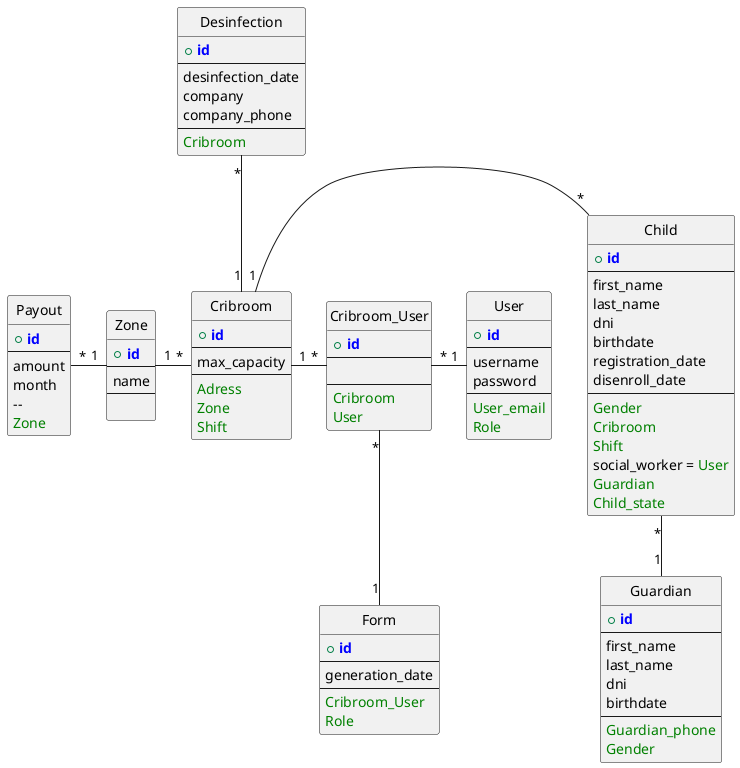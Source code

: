 @startuml

' !define ENTITY
!define PRIMARY_KEY(x) <b><color:blue>x</color></b>
!define FOREIGN_KEY(x) <color:green>x</color>

hide circle


' estado en clases
' table intermedia user cribroom
' rever forms
' buscar plantillas de forms en internet
    ' es algo bastante gral y ya conocido
' dates
' entidades para historial de estados
' guardar periodos de aprobacion
' guardar historial de payout/tarifa
' cambiar nombre por historial de costos
' usar hexadecimal primary keys

' diagramar Form
    ' decision tree con single choice resuelto
    ' queda:
        ' resuelto:
            ' if multiple choice
                ' -> insert Question fk
            ' else
                ' -> Question fk null
            ' eliminar text option in question type
            ' Choice insert nextQuestion fk
                ' -> puede ser null
            
        ' decision tree con multiple choices
        ' question despues de choice sin ser conditionalChoice
' tema forms resuelto implementando Google Forms API
    ' buscar pricing
    ' implementar api
    ' usar django para el manejo de roles
    ' buscar manera mas eficiente para visualizacion de data
' diagram states en entities ( deleted = default = False )
' diagramar UML

' Padrones
    ' Children
        ' Users
            ' Gender
            ' Cribroom
            ' Shift
            ' User
            ' Guardian
            ' Children_state
            ' Padron


entity Cribroom {
    + PRIMARY_KEY(id)
    --
    max_capacity
    --
    FOREIGN_KEY(Adress)
    FOREIGN_KEY(Zone)
    FOREIGN_KEY(Shift)
}
' Cribroom muchos a muchos Shift
' Cribroom puede tener mañana y tarde o solo mañana, etc


entity Desinfection {
    + PRIMARY_KEY(id)
    --
    desinfection_date
    company
    company_phone
    --
    FOREIGN_KEY(Cribroom)
}
Desinfection "*" -- "1" Cribroom

entity Payout {
    + PRIMARY_KEY(id)
    --
    amount
    month
        --
    FOREIGN_KEY(Zone)
    ' Payout_Adress = capital or upcountry
}

entity Zone {
    + PRIMARY_KEY(id)
    --
    name
    --

    ' interior or capital
}

Payout "*" - "1" Zone
Zone "1" - "*" Cribroom

entity Child {
    + PRIMARY_KEY(id)
    --
    first_name
    last_name
    dni
    birthdate
    registration_date
    disenroll_date
    --
    FOREIGN_KEY(Gender)
    FOREIGN_KEY(Cribroom)
    FOREIGN_KEY(Shift)
    social_worker = FOREIGN_KEY(User)
    FOREIGN_KEY(Guardian)
    FOREIGN_KEY(Child_state)
}

Cribroom "1" - "*" Child

entity User {
    + PRIMARY_KEY(id)
    --
    username
    password
    --
    FOREIGN_KEY(User_email)
    FOREIGN_KEY(Role)
}

entity Cribroom_User {
    + PRIMARY_KEY(id)
    --

    --
    FOREIGN_KEY(Cribroom)
    FOREIGN_KEY(User)
}

Cribroom "1" - "*" Cribroom_User
Cribroom_User "*" - "1" User


entity Guardian {
    + PRIMARY_KEY(id)
    --
    first_name
    last_name
    dni 
    birthdate
    --
    FOREIGN_KEY(Guardian_phone)
    FOREIGN_KEY(Gender)
}

Child "*" -- "1" Guardian

entity Form {
    + PRIMARY_KEY(id)
    --
    generation_date
    --
    FOREIGN_KEY(Cribroom_User)
    FOREIGN_KEY(Role)
}

Cribroom_User "*" -- "1" Form

' DUDAS
    ' Custom USER model
        ' por que no usar django model user
        ' analizar tema de roles y permissions
        ' para ver si storear en diagrama o no
    ' Relacionar Forms con Cribrooms
    ' Ver si relacionar User con Cribrooms
    ' Analizar campos de Forms
        ' posiblemente Role sea necesario

    ' User Forms muchos a muchos
    ' User Cribroom muchos a muchos

' entidad
' CUIT
' Salas name
' ubicacion
' 
' 


' diferenciar trabajadora social del resto

@enduml